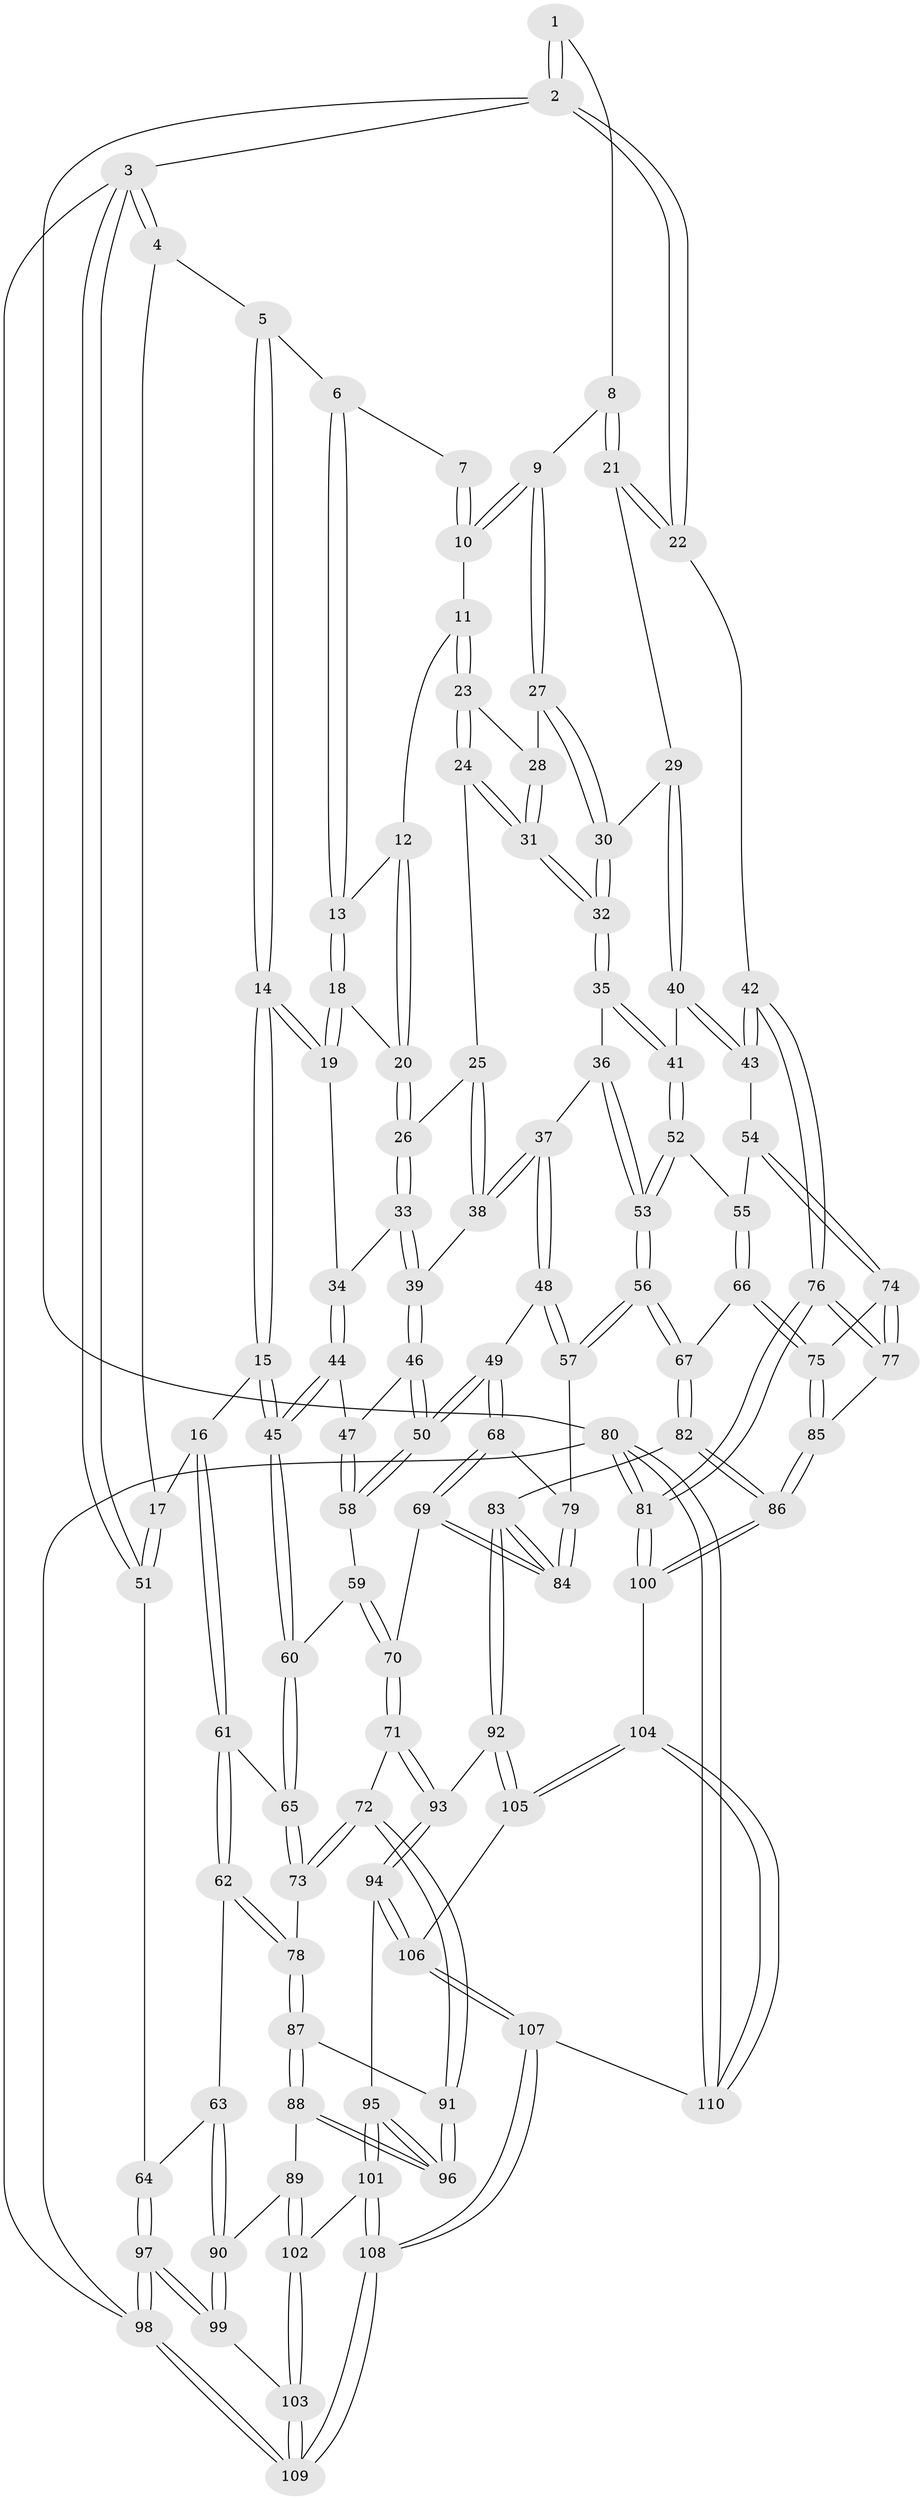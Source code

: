 // coarse degree distribution, {5: 0.45454545454545453, 4: 0.25757575757575757, 3: 0.13636363636363635, 7: 0.045454545454545456, 6: 0.09090909090909091, 8: 0.015151515151515152}
// Generated by graph-tools (version 1.1) at 2025/05/03/04/25 22:05:11]
// undirected, 110 vertices, 272 edges
graph export_dot {
graph [start="1"]
  node [color=gray90,style=filled];
  1 [pos="+0.8223345644766882+0"];
  2 [pos="+1+0"];
  3 [pos="+0+0"];
  4 [pos="+0+0"];
  5 [pos="+0.2904650352664863+0"];
  6 [pos="+0.3898901161708418+0"];
  7 [pos="+0.6360837927319517+0"];
  8 [pos="+0.8295581103760742+0.06306255330757342"];
  9 [pos="+0.7941934711401882+0.09459342447128989"];
  10 [pos="+0.6565796117657666+0.10524385189511132"];
  11 [pos="+0.6304965195468264+0.11907496225277205"];
  12 [pos="+0.5906844803510183+0.10285436453226035"];
  13 [pos="+0.5105176719497446+0.06632809800034872"];
  14 [pos="+0.2701683165438047+0.23418880412849996"];
  15 [pos="+0.21827633055747397+0.27285220838574875"];
  16 [pos="+0.1542234859967135+0.3034945736281393"];
  17 [pos="+0.11705036382647425+0.2891818785010144"];
  18 [pos="+0.4758527399796443+0.1363614736416955"];
  19 [pos="+0.2877000464103347+0.23680018839449013"];
  20 [pos="+0.5119334828104348+0.22254467005575548"];
  21 [pos="+0.947726106555991+0.12238007596284332"];
  22 [pos="+1+0.15465681671275755"];
  23 [pos="+0.6247699131885206+0.18657710227312196"];
  24 [pos="+0.6118080072811908+0.21676900667529858"];
  25 [pos="+0.611737663273798+0.21682008165019423"];
  26 [pos="+0.5154249879470582+0.2327411445829512"];
  27 [pos="+0.7865859383980786+0.1814544230726381"];
  28 [pos="+0.7297057951906885+0.23071387159163964"];
  29 [pos="+0.8817659116884663+0.28194357828506816"];
  30 [pos="+0.8237154559402818+0.2512815345480735"];
  31 [pos="+0.7053743216273608+0.3206033145634947"];
  32 [pos="+0.7131974380517156+0.35471547543000953"];
  33 [pos="+0.4676772487371817+0.306341225166388"];
  34 [pos="+0.42605350860952756+0.3078582431485623"];
  35 [pos="+0.711912738216101+0.36752573939463185"];
  36 [pos="+0.6993144411100669+0.37843307374504603"];
  37 [pos="+0.626573057646604+0.3958028148474513"];
  38 [pos="+0.5678085435502156+0.3774245625454733"];
  39 [pos="+0.5666039608943183+0.3774665673834233"];
  40 [pos="+0.9204558434491018+0.35724319594166365"];
  41 [pos="+0.8470694784582341+0.3995041896287193"];
  42 [pos="+1+0.3342320058738368"];
  43 [pos="+0.9753217254813319+0.3668074852282184"];
  44 [pos="+0.41457394281629056+0.40778173517642474"];
  45 [pos="+0.3653340660378637+0.45107380932499064"];
  46 [pos="+0.5495268102865678+0.40003154111163186"];
  47 [pos="+0.4711007811029135+0.45292709246467516"];
  48 [pos="+0.6206357284560987+0.48472111080985936"];
  49 [pos="+0.5406309635477992+0.5622390120124117"];
  50 [pos="+0.5329881099024745+0.5506523926258245"];
  51 [pos="+0+0.2796509256844074"];
  52 [pos="+0.8447043747249798+0.42270652347244037"];
  53 [pos="+0.7368964714456863+0.5261866186841995"];
  54 [pos="+0.9213285107242717+0.5551320722045715"];
  55 [pos="+0.8506488050795151+0.46261766614351396"];
  56 [pos="+0.7352761508453776+0.591639090200807"];
  57 [pos="+0.7250284329278871+0.5922074490663861"];
  58 [pos="+0.46296335045071907+0.4991373247676926"];
  59 [pos="+0.375626715996895+0.5286695840704558"];
  60 [pos="+0.35276683618246407+0.5238012302176114"];
  61 [pos="+0.15907334664449846+0.4443012558865374"];
  62 [pos="+0.07601652362538118+0.5925627275073861"];
  63 [pos="+0.06698106684607005+0.5987710754959873"];
  64 [pos="+0+0.5902336151749653"];
  65 [pos="+0.3245214106352336+0.5372977518427101"];
  66 [pos="+0.7722737487474032+0.5956252108747045"];
  67 [pos="+0.74380364633739+0.5963751834478207"];
  68 [pos="+0.5484183560669347+0.6370139147037742"];
  69 [pos="+0.5292215406469395+0.6662100658045512"];
  70 [pos="+0.5045418681126879+0.6773881471753195"];
  71 [pos="+0.49922775803161534+0.6824114722439056"];
  72 [pos="+0.4291214799356967+0.6973824049376813"];
  73 [pos="+0.2960858154096248+0.6586507778380801"];
  74 [pos="+0.9276278435973411+0.5903971535855943"];
  75 [pos="+0.870490614762125+0.6184597520885822"];
  76 [pos="+1+0.6480279445398731"];
  77 [pos="+1+0.6389159399524377"];
  78 [pos="+0.2841160947962972+0.666727187594374"];
  79 [pos="+0.7185510726458746+0.5946976269091816"];
  80 [pos="+1+1"];
  81 [pos="+1+1"];
  82 [pos="+0.7486597671828522+0.7874454643424738"];
  83 [pos="+0.6591330468576879+0.792720686854328"];
  84 [pos="+0.6401425796198584+0.7681005940010328"];
  85 [pos="+0.872388877192418+0.7390561701697692"];
  86 [pos="+0.8450745150304868+0.8464014710860414"];
  87 [pos="+0.2665320422146352+0.7331446592691268"];
  88 [pos="+0.24787252355174647+0.7695057110272621"];
  89 [pos="+0.22873080439393806+0.7857616031355384"];
  90 [pos="+0.10341848981805551+0.7752577826949786"];
  91 [pos="+0.38293833091896134+0.7829774568318508"];
  92 [pos="+0.6347205929898596+0.8303888283661455"];
  93 [pos="+0.4966460158683531+0.7877678760679397"];
  94 [pos="+0.4757851250511063+0.8818966579490607"];
  95 [pos="+0.3867656934669468+0.8727878583119306"];
  96 [pos="+0.3768285107007676+0.8471186892197633"];
  97 [pos="+0+0.8930145905704363"];
  98 [pos="+0+1"];
  99 [pos="+0.05933470957705234+0.8421538350339818"];
  100 [pos="+0.8557535410259836+0.8648731168997315"];
  101 [pos="+0.3439022664897376+0.9125049022713365"];
  102 [pos="+0.24344507675888105+0.9003800342917596"];
  103 [pos="+0.15322817552709675+0.9892896224001518"];
  104 [pos="+0.6651908516230636+0.9551307581679587"];
  105 [pos="+0.6123150545698378+0.882002616137104"];
  106 [pos="+0.49820603715441275+0.9048903995733726"];
  107 [pos="+0.49797460193926535+1"];
  108 [pos="+0.3722377033703773+1"];
  109 [pos="+0.12389184856961515+1"];
  110 [pos="+0.6346946764421656+1"];
  1 -- 2;
  1 -- 2;
  1 -- 8;
  2 -- 3;
  2 -- 22;
  2 -- 22;
  2 -- 80;
  3 -- 4;
  3 -- 4;
  3 -- 51;
  3 -- 51;
  3 -- 98;
  4 -- 5;
  4 -- 17;
  5 -- 6;
  5 -- 14;
  5 -- 14;
  6 -- 7;
  6 -- 13;
  6 -- 13;
  7 -- 10;
  7 -- 10;
  8 -- 9;
  8 -- 21;
  8 -- 21;
  9 -- 10;
  9 -- 10;
  9 -- 27;
  9 -- 27;
  10 -- 11;
  11 -- 12;
  11 -- 23;
  11 -- 23;
  12 -- 13;
  12 -- 20;
  12 -- 20;
  13 -- 18;
  13 -- 18;
  14 -- 15;
  14 -- 15;
  14 -- 19;
  14 -- 19;
  15 -- 16;
  15 -- 45;
  15 -- 45;
  16 -- 17;
  16 -- 61;
  16 -- 61;
  17 -- 51;
  17 -- 51;
  18 -- 19;
  18 -- 19;
  18 -- 20;
  19 -- 34;
  20 -- 26;
  20 -- 26;
  21 -- 22;
  21 -- 22;
  21 -- 29;
  22 -- 42;
  23 -- 24;
  23 -- 24;
  23 -- 28;
  24 -- 25;
  24 -- 31;
  24 -- 31;
  25 -- 26;
  25 -- 38;
  25 -- 38;
  26 -- 33;
  26 -- 33;
  27 -- 28;
  27 -- 30;
  27 -- 30;
  28 -- 31;
  28 -- 31;
  29 -- 30;
  29 -- 40;
  29 -- 40;
  30 -- 32;
  30 -- 32;
  31 -- 32;
  31 -- 32;
  32 -- 35;
  32 -- 35;
  33 -- 34;
  33 -- 39;
  33 -- 39;
  34 -- 44;
  34 -- 44;
  35 -- 36;
  35 -- 41;
  35 -- 41;
  36 -- 37;
  36 -- 53;
  36 -- 53;
  37 -- 38;
  37 -- 38;
  37 -- 48;
  37 -- 48;
  38 -- 39;
  39 -- 46;
  39 -- 46;
  40 -- 41;
  40 -- 43;
  40 -- 43;
  41 -- 52;
  41 -- 52;
  42 -- 43;
  42 -- 43;
  42 -- 76;
  42 -- 76;
  43 -- 54;
  44 -- 45;
  44 -- 45;
  44 -- 47;
  45 -- 60;
  45 -- 60;
  46 -- 47;
  46 -- 50;
  46 -- 50;
  47 -- 58;
  47 -- 58;
  48 -- 49;
  48 -- 57;
  48 -- 57;
  49 -- 50;
  49 -- 50;
  49 -- 68;
  49 -- 68;
  50 -- 58;
  50 -- 58;
  51 -- 64;
  52 -- 53;
  52 -- 53;
  52 -- 55;
  53 -- 56;
  53 -- 56;
  54 -- 55;
  54 -- 74;
  54 -- 74;
  55 -- 66;
  55 -- 66;
  56 -- 57;
  56 -- 57;
  56 -- 67;
  56 -- 67;
  57 -- 79;
  58 -- 59;
  59 -- 60;
  59 -- 70;
  59 -- 70;
  60 -- 65;
  60 -- 65;
  61 -- 62;
  61 -- 62;
  61 -- 65;
  62 -- 63;
  62 -- 78;
  62 -- 78;
  63 -- 64;
  63 -- 90;
  63 -- 90;
  64 -- 97;
  64 -- 97;
  65 -- 73;
  65 -- 73;
  66 -- 67;
  66 -- 75;
  66 -- 75;
  67 -- 82;
  67 -- 82;
  68 -- 69;
  68 -- 69;
  68 -- 79;
  69 -- 70;
  69 -- 84;
  69 -- 84;
  70 -- 71;
  70 -- 71;
  71 -- 72;
  71 -- 93;
  71 -- 93;
  72 -- 73;
  72 -- 73;
  72 -- 91;
  72 -- 91;
  73 -- 78;
  74 -- 75;
  74 -- 77;
  74 -- 77;
  75 -- 85;
  75 -- 85;
  76 -- 77;
  76 -- 77;
  76 -- 81;
  76 -- 81;
  77 -- 85;
  78 -- 87;
  78 -- 87;
  79 -- 84;
  79 -- 84;
  80 -- 81;
  80 -- 81;
  80 -- 110;
  80 -- 110;
  80 -- 98;
  81 -- 100;
  81 -- 100;
  82 -- 83;
  82 -- 86;
  82 -- 86;
  83 -- 84;
  83 -- 84;
  83 -- 92;
  83 -- 92;
  85 -- 86;
  85 -- 86;
  86 -- 100;
  86 -- 100;
  87 -- 88;
  87 -- 88;
  87 -- 91;
  88 -- 89;
  88 -- 96;
  88 -- 96;
  89 -- 90;
  89 -- 102;
  89 -- 102;
  90 -- 99;
  90 -- 99;
  91 -- 96;
  91 -- 96;
  92 -- 93;
  92 -- 105;
  92 -- 105;
  93 -- 94;
  93 -- 94;
  94 -- 95;
  94 -- 106;
  94 -- 106;
  95 -- 96;
  95 -- 96;
  95 -- 101;
  95 -- 101;
  97 -- 98;
  97 -- 98;
  97 -- 99;
  97 -- 99;
  98 -- 109;
  98 -- 109;
  99 -- 103;
  100 -- 104;
  101 -- 102;
  101 -- 108;
  101 -- 108;
  102 -- 103;
  102 -- 103;
  103 -- 109;
  103 -- 109;
  104 -- 105;
  104 -- 105;
  104 -- 110;
  104 -- 110;
  105 -- 106;
  106 -- 107;
  106 -- 107;
  107 -- 108;
  107 -- 108;
  107 -- 110;
  108 -- 109;
  108 -- 109;
}
